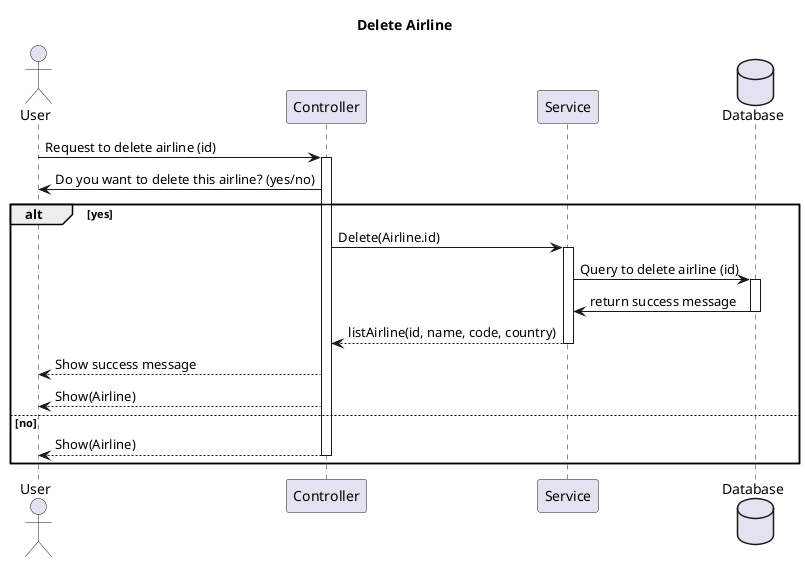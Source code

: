 @startuml
title Delete Airline 
actor User as u
participant Controller as ctrl
participant Service as sv
database Database as db 

u -> ctrl: Request to delete airline (id)
activate ctrl
ctrl->u: Do you want to delete this airline? (yes/no)
alt yes
ctrl-> sv:Delete(Airline.id)
activate sv
sv->db: Query to delete airline (id)
activate db
db->sv: return success message
deactivate db
sv-->ctrl: listAirline(id, name, code, country)
deactivate sv
ctrl-->u: Show success message
ctrl-->u: Show(Airline)
else no
ctrl-->u: Show(Airline)
deactivate ctrl
end

@enduml